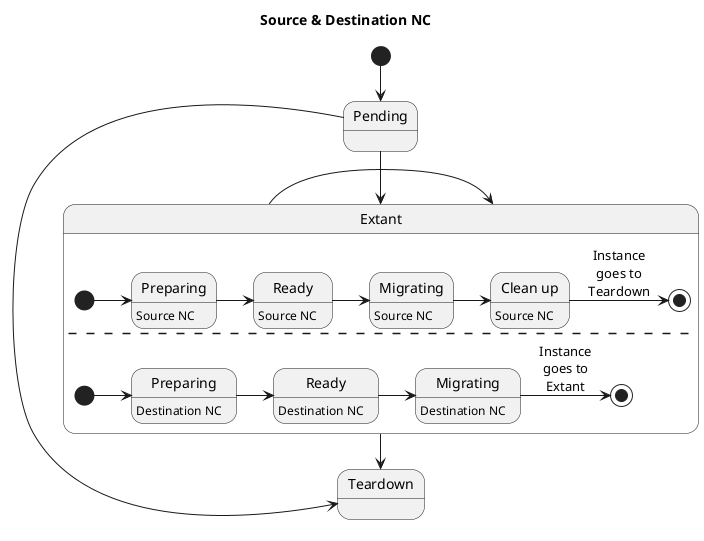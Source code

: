 @startuml
  title "Source & Destination NC"
  left to right direction 
  [*] -> Pending
  Pending -> Extant
  Pending -> Teardown
  Extant -> Teardown
  Extant -> Extant
  state Extant {
    state "Preparing" as PreparingSource 
    PreparingSource : Source NC
    state "Migrating" as MigratingSource 
    MigratingSource : Source NC
    state "Ready" as ReadySource 
    ReadySource : Source NC
    state "Clean up" as Cleanup
    Cleanup : Source NC
    [*] -down-> PreparingSource
    PreparingSource -down-> ReadySource
    ReadySource -down-> MigratingSource
    MigratingSource -down-> Cleanup
    Cleanup -down-> [*] : Instance\ngoes to\nTeardown
    --
    state "Preparing" as PreparingDest
    PreparingDest : Destination NC
    state "Migrating" as MigratingDest
    MigratingDest : Destination NC
    state "Ready" as ReadyDest
    ReadyDest : Destination NC
    [*] -down-> PreparingDest
    PreparingDest -down-> ReadyDest
    ReadyDest -down-> MigratingDest
    MigratingDest -down-> [*] : Instance\ngoes to\nExtant
  }
@enduml